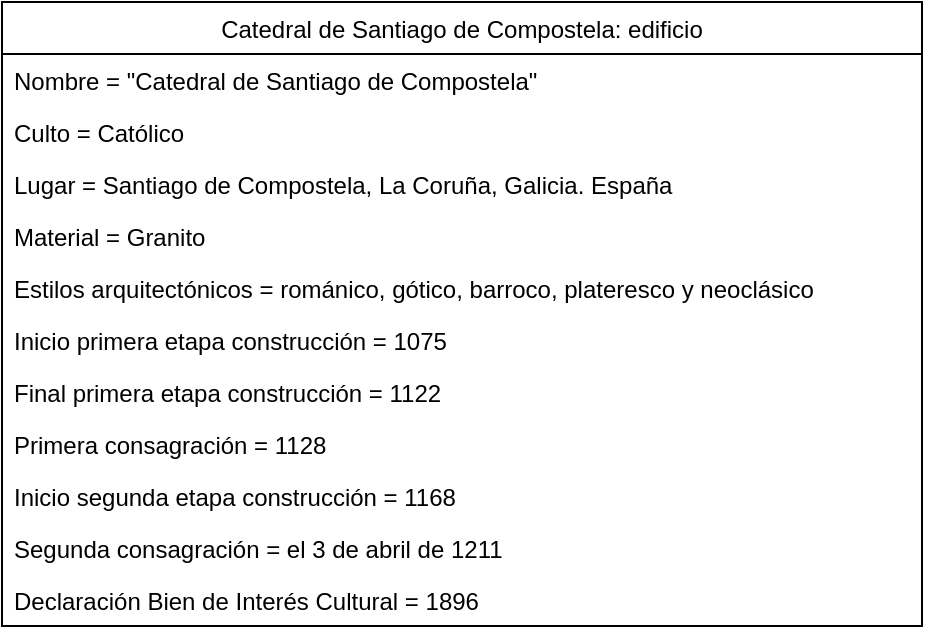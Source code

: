 <mxfile>
    <diagram id="tsraY0JTcDVc4SmyuYcG" name="Page-1">
        <mxGraphModel dx="760" dy="568" grid="1" gridSize="10" guides="1" tooltips="1" connect="1" arrows="1" fold="1" page="1" pageScale="1" pageWidth="850" pageHeight="1100" math="0" shadow="0">
            <root>
                <mxCell id="0"/>
                <mxCell id="1" parent="0"/>
                <mxCell id="2" value="Catedral de Santiago de Compostela: edificio" style="swimlane;fontStyle=0;childLayout=stackLayout;horizontal=1;startSize=26;fillColor=none;horizontalStack=0;resizeParent=1;resizeParentMax=0;resizeLast=0;collapsible=1;marginBottom=0;" vertex="1" parent="1">
                    <mxGeometry x="150" y="110" width="460" height="312" as="geometry"/>
                </mxCell>
                <mxCell id="3" value="Nombre = &quot;Catedral de Santiago de Compostela&quot;" style="text;strokeColor=none;fillColor=none;align=left;verticalAlign=top;spacingLeft=4;spacingRight=4;overflow=hidden;rotatable=0;points=[[0,0.5],[1,0.5]];portConstraint=eastwest;" vertex="1" parent="2">
                    <mxGeometry y="26" width="460" height="26" as="geometry"/>
                </mxCell>
                <mxCell id="4" value="Culto = Católico" style="text;strokeColor=none;fillColor=none;align=left;verticalAlign=top;spacingLeft=4;spacingRight=4;overflow=hidden;rotatable=0;points=[[0,0.5],[1,0.5]];portConstraint=eastwest;" vertex="1" parent="2">
                    <mxGeometry y="52" width="460" height="26" as="geometry"/>
                </mxCell>
                <mxCell id="5" value="Lugar = Santiago de Compostela, La Coruña, Galicia. España" style="text;strokeColor=none;fillColor=none;align=left;verticalAlign=top;spacingLeft=4;spacingRight=4;overflow=hidden;rotatable=0;points=[[0,0.5],[1,0.5]];portConstraint=eastwest;" vertex="1" parent="2">
                    <mxGeometry y="78" width="460" height="26" as="geometry"/>
                </mxCell>
                <mxCell id="10" value="Material = Granito" style="text;strokeColor=none;fillColor=none;align=left;verticalAlign=top;spacingLeft=4;spacingRight=4;overflow=hidden;rotatable=0;points=[[0,0.5],[1,0.5]];portConstraint=eastwest;" vertex="1" parent="2">
                    <mxGeometry y="104" width="460" height="26" as="geometry"/>
                </mxCell>
                <mxCell id="17" value="Estilos arquitectónicos = románico, gótico, barroco, plateresco y neoclásico" style="text;strokeColor=none;fillColor=none;align=left;verticalAlign=top;spacingLeft=4;spacingRight=4;overflow=hidden;rotatable=0;points=[[0,0.5],[1,0.5]];portConstraint=eastwest;" vertex="1" parent="2">
                    <mxGeometry y="130" width="460" height="26" as="geometry"/>
                </mxCell>
                <mxCell id="11" value="Inicio primera etapa construcción = 1075" style="text;strokeColor=none;fillColor=none;align=left;verticalAlign=top;spacingLeft=4;spacingRight=4;overflow=hidden;rotatable=0;points=[[0,0.5],[1,0.5]];portConstraint=eastwest;" vertex="1" parent="2">
                    <mxGeometry y="156" width="460" height="26" as="geometry"/>
                </mxCell>
                <mxCell id="12" value="Final primera etapa construcción = 1122" style="text;strokeColor=none;fillColor=none;align=left;verticalAlign=top;spacingLeft=4;spacingRight=4;overflow=hidden;rotatable=0;points=[[0,0.5],[1,0.5]];portConstraint=eastwest;" vertex="1" parent="2">
                    <mxGeometry y="182" width="460" height="26" as="geometry"/>
                </mxCell>
                <mxCell id="13" value="Primera consagración = 1128" style="text;strokeColor=none;fillColor=none;align=left;verticalAlign=top;spacingLeft=4;spacingRight=4;overflow=hidden;rotatable=0;points=[[0,0.5],[1,0.5]];portConstraint=eastwest;" vertex="1" parent="2">
                    <mxGeometry y="208" width="460" height="26" as="geometry"/>
                </mxCell>
                <mxCell id="14" value="Inicio segunda etapa construcción = 1168" style="text;strokeColor=none;fillColor=none;align=left;verticalAlign=top;spacingLeft=4;spacingRight=4;overflow=hidden;rotatable=0;points=[[0,0.5],[1,0.5]];portConstraint=eastwest;" vertex="1" parent="2">
                    <mxGeometry y="234" width="460" height="26" as="geometry"/>
                </mxCell>
                <mxCell id="15" value="Segunda consagración = el 3 de abril de 1211" style="text;strokeColor=none;fillColor=none;align=left;verticalAlign=top;spacingLeft=4;spacingRight=4;overflow=hidden;rotatable=0;points=[[0,0.5],[1,0.5]];portConstraint=eastwest;" vertex="1" parent="2">
                    <mxGeometry y="260" width="460" height="26" as="geometry"/>
                </mxCell>
                <mxCell id="16" value="Declaración Bien de Interés Cultural = 1896" style="text;strokeColor=none;fillColor=none;align=left;verticalAlign=top;spacingLeft=4;spacingRight=4;overflow=hidden;rotatable=0;points=[[0,0.5],[1,0.5]];portConstraint=eastwest;" vertex="1" parent="2">
                    <mxGeometry y="286" width="460" height="26" as="geometry"/>
                </mxCell>
            </root>
        </mxGraphModel>
    </diagram>
</mxfile>